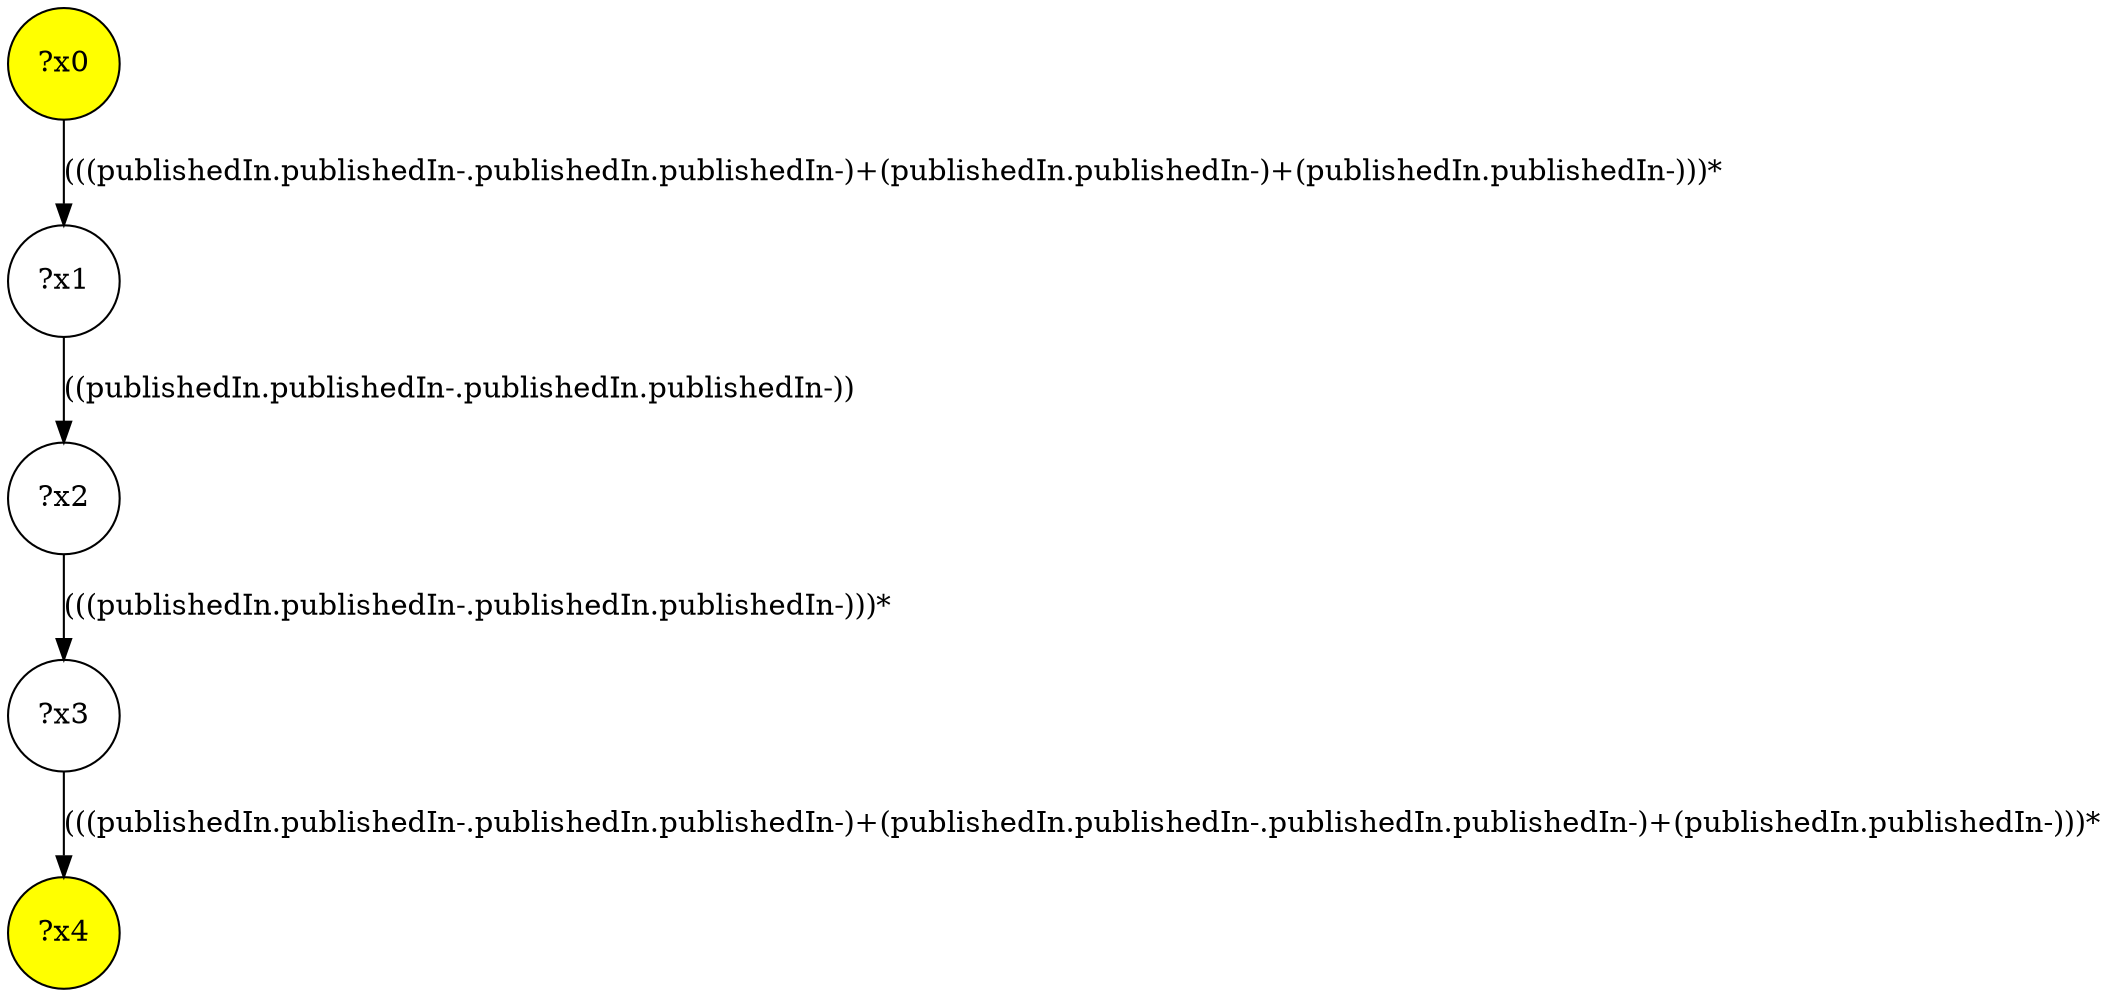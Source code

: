 digraph g {
	x0 [fillcolor="yellow", style="filled," shape=circle, label="?x0"];
	x4 [fillcolor="yellow", style="filled," shape=circle, label="?x4"];
	x1 [shape=circle, label="?x1"];
	x0 -> x1 [label="(((publishedIn.publishedIn-.publishedIn.publishedIn-)+(publishedIn.publishedIn-)+(publishedIn.publishedIn-)))*"];
	x2 [shape=circle, label="?x2"];
	x1 -> x2 [label="((publishedIn.publishedIn-.publishedIn.publishedIn-))"];
	x3 [shape=circle, label="?x3"];
	x2 -> x3 [label="(((publishedIn.publishedIn-.publishedIn.publishedIn-)))*"];
	x3 -> x4 [label="(((publishedIn.publishedIn-.publishedIn.publishedIn-)+(publishedIn.publishedIn-.publishedIn.publishedIn-)+(publishedIn.publishedIn-)))*"];
}
